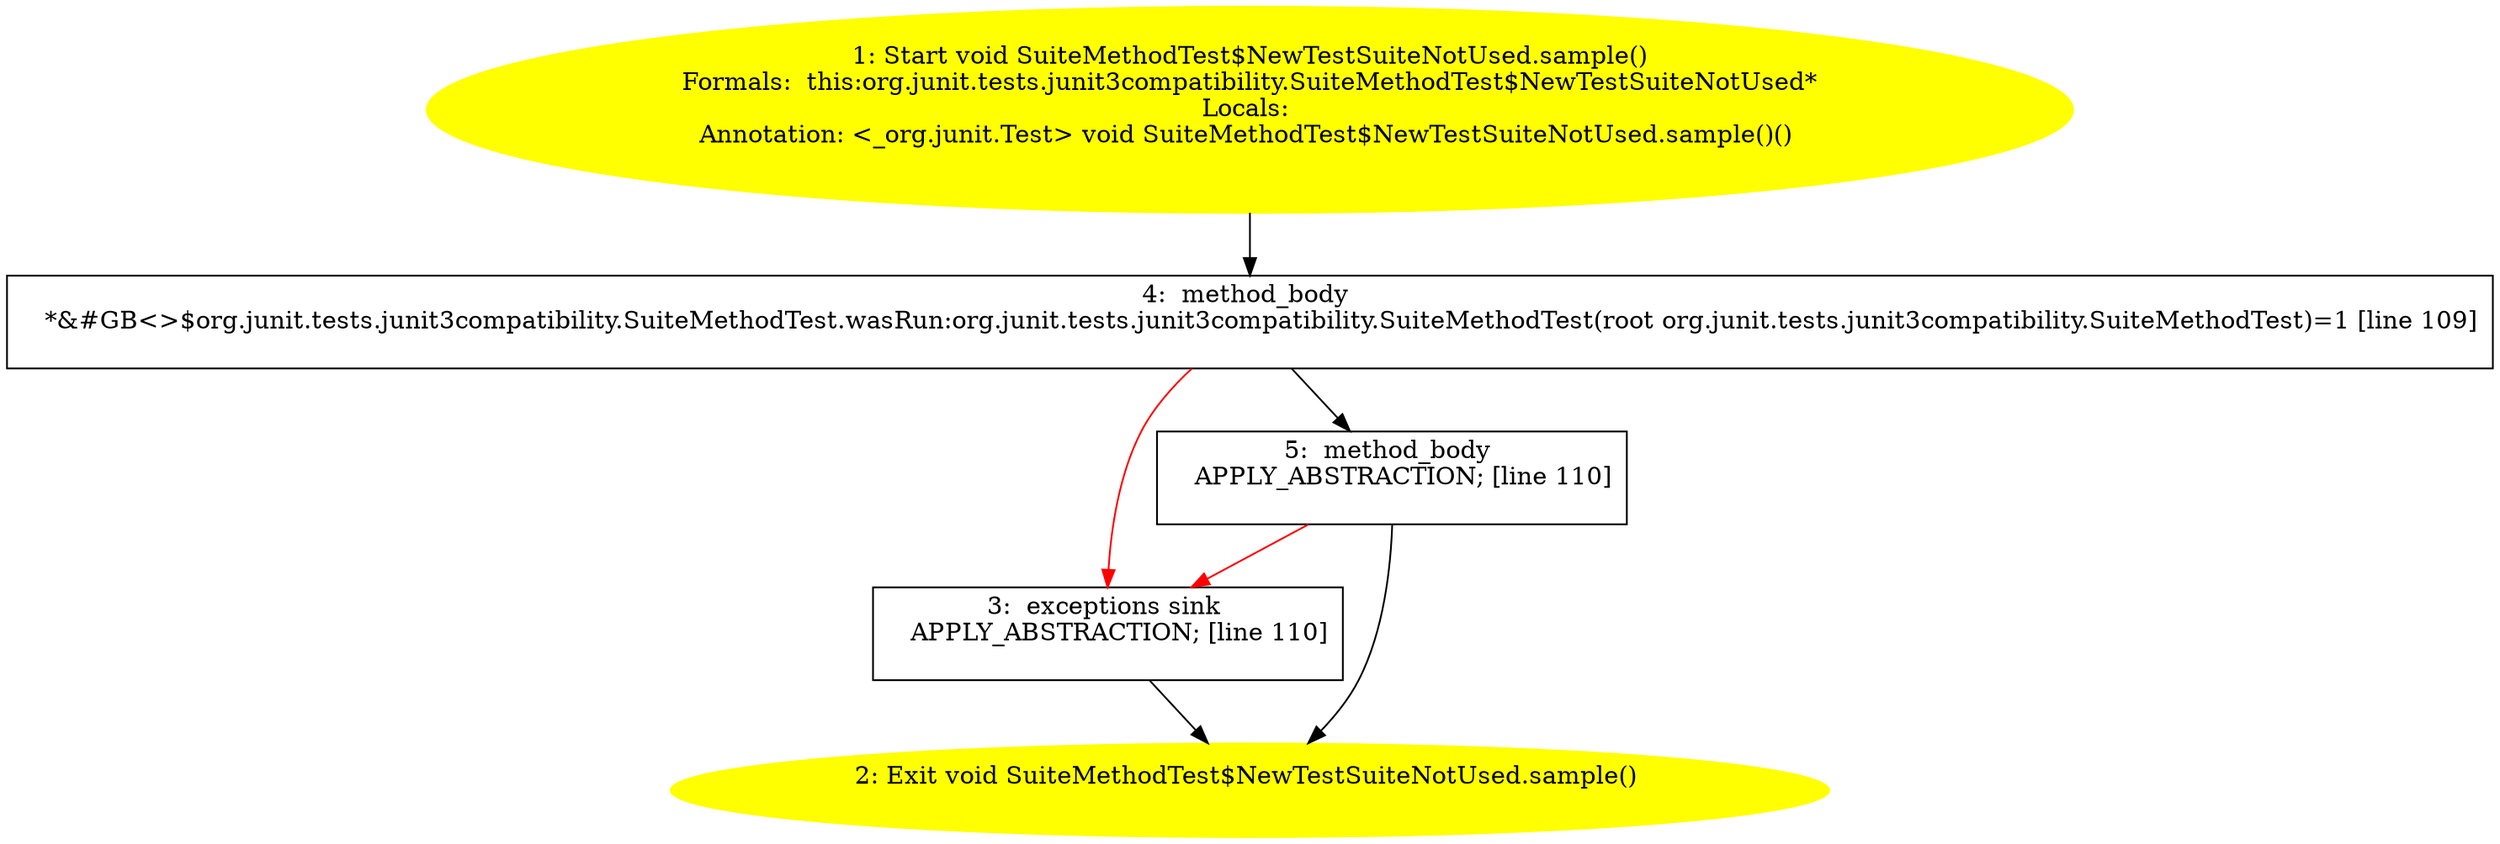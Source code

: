 /* @generated */
digraph cfg {
"org.junit.tests.junit3compatibility.SuiteMethodTest$NewTestSuiteNotUsed.sample():void.c673b7c762a24b5804e33ffbec9e936b_1" [label="1: Start void SuiteMethodTest$NewTestSuiteNotUsed.sample()\nFormals:  this:org.junit.tests.junit3compatibility.SuiteMethodTest$NewTestSuiteNotUsed*\nLocals: \nAnnotation: <_org.junit.Test> void SuiteMethodTest$NewTestSuiteNotUsed.sample()() \n  " color=yellow style=filled]
	

	 "org.junit.tests.junit3compatibility.SuiteMethodTest$NewTestSuiteNotUsed.sample():void.c673b7c762a24b5804e33ffbec9e936b_1" -> "org.junit.tests.junit3compatibility.SuiteMethodTest$NewTestSuiteNotUsed.sample():void.c673b7c762a24b5804e33ffbec9e936b_4" ;
"org.junit.tests.junit3compatibility.SuiteMethodTest$NewTestSuiteNotUsed.sample():void.c673b7c762a24b5804e33ffbec9e936b_2" [label="2: Exit void SuiteMethodTest$NewTestSuiteNotUsed.sample() \n  " color=yellow style=filled]
	

"org.junit.tests.junit3compatibility.SuiteMethodTest$NewTestSuiteNotUsed.sample():void.c673b7c762a24b5804e33ffbec9e936b_3" [label="3:  exceptions sink \n   APPLY_ABSTRACTION; [line 110]\n " shape="box"]
	

	 "org.junit.tests.junit3compatibility.SuiteMethodTest$NewTestSuiteNotUsed.sample():void.c673b7c762a24b5804e33ffbec9e936b_3" -> "org.junit.tests.junit3compatibility.SuiteMethodTest$NewTestSuiteNotUsed.sample():void.c673b7c762a24b5804e33ffbec9e936b_2" ;
"org.junit.tests.junit3compatibility.SuiteMethodTest$NewTestSuiteNotUsed.sample():void.c673b7c762a24b5804e33ffbec9e936b_4" [label="4:  method_body \n   *&#GB<>$org.junit.tests.junit3compatibility.SuiteMethodTest.wasRun:org.junit.tests.junit3compatibility.SuiteMethodTest(root org.junit.tests.junit3compatibility.SuiteMethodTest)=1 [line 109]\n " shape="box"]
	

	 "org.junit.tests.junit3compatibility.SuiteMethodTest$NewTestSuiteNotUsed.sample():void.c673b7c762a24b5804e33ffbec9e936b_4" -> "org.junit.tests.junit3compatibility.SuiteMethodTest$NewTestSuiteNotUsed.sample():void.c673b7c762a24b5804e33ffbec9e936b_5" ;
	 "org.junit.tests.junit3compatibility.SuiteMethodTest$NewTestSuiteNotUsed.sample():void.c673b7c762a24b5804e33ffbec9e936b_4" -> "org.junit.tests.junit3compatibility.SuiteMethodTest$NewTestSuiteNotUsed.sample():void.c673b7c762a24b5804e33ffbec9e936b_3" [color="red" ];
"org.junit.tests.junit3compatibility.SuiteMethodTest$NewTestSuiteNotUsed.sample():void.c673b7c762a24b5804e33ffbec9e936b_5" [label="5:  method_body \n   APPLY_ABSTRACTION; [line 110]\n " shape="box"]
	

	 "org.junit.tests.junit3compatibility.SuiteMethodTest$NewTestSuiteNotUsed.sample():void.c673b7c762a24b5804e33ffbec9e936b_5" -> "org.junit.tests.junit3compatibility.SuiteMethodTest$NewTestSuiteNotUsed.sample():void.c673b7c762a24b5804e33ffbec9e936b_2" ;
	 "org.junit.tests.junit3compatibility.SuiteMethodTest$NewTestSuiteNotUsed.sample():void.c673b7c762a24b5804e33ffbec9e936b_5" -> "org.junit.tests.junit3compatibility.SuiteMethodTest$NewTestSuiteNotUsed.sample():void.c673b7c762a24b5804e33ffbec9e936b_3" [color="red" ];
}
